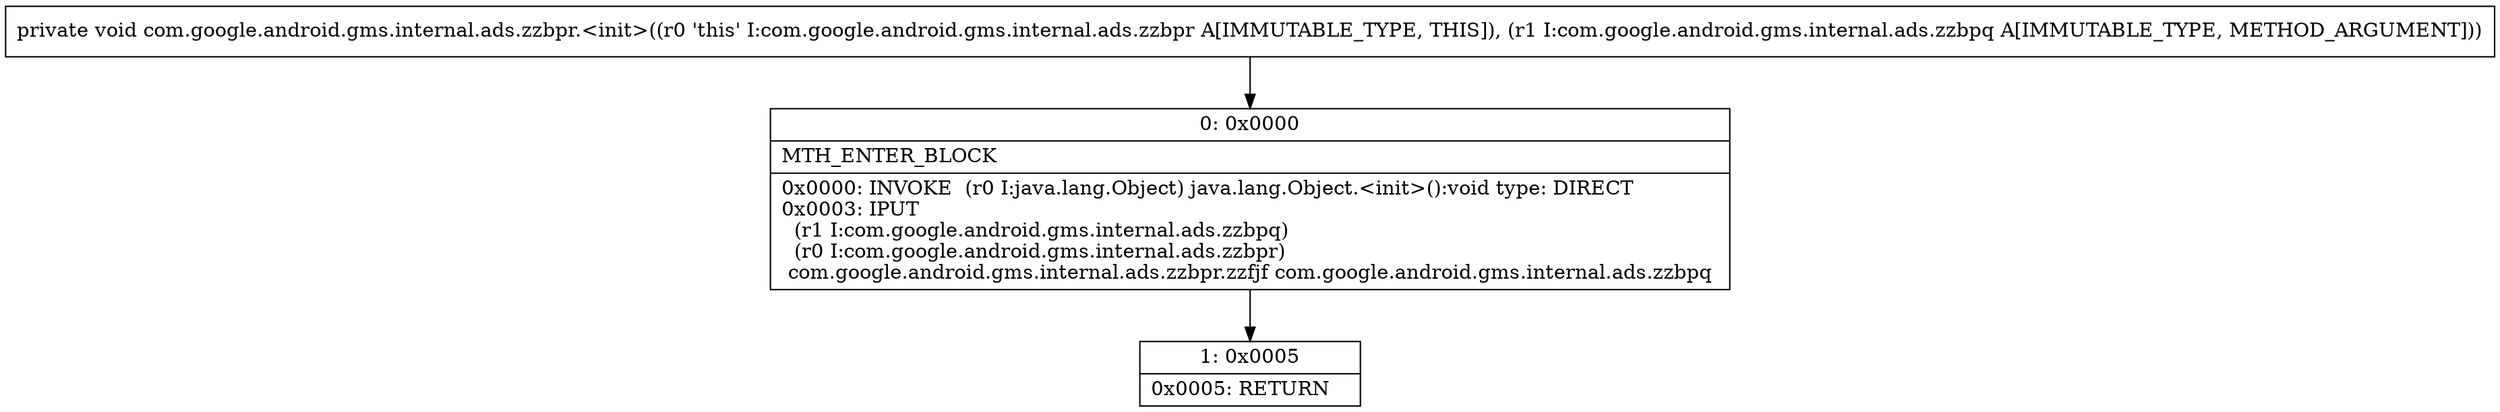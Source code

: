 digraph "CFG forcom.google.android.gms.internal.ads.zzbpr.\<init\>(Lcom\/google\/android\/gms\/internal\/ads\/zzbpq;)V" {
Node_0 [shape=record,label="{0\:\ 0x0000|MTH_ENTER_BLOCK\l|0x0000: INVOKE  (r0 I:java.lang.Object) java.lang.Object.\<init\>():void type: DIRECT \l0x0003: IPUT  \l  (r1 I:com.google.android.gms.internal.ads.zzbpq)\l  (r0 I:com.google.android.gms.internal.ads.zzbpr)\l com.google.android.gms.internal.ads.zzbpr.zzfjf com.google.android.gms.internal.ads.zzbpq \l}"];
Node_1 [shape=record,label="{1\:\ 0x0005|0x0005: RETURN   \l}"];
MethodNode[shape=record,label="{private void com.google.android.gms.internal.ads.zzbpr.\<init\>((r0 'this' I:com.google.android.gms.internal.ads.zzbpr A[IMMUTABLE_TYPE, THIS]), (r1 I:com.google.android.gms.internal.ads.zzbpq A[IMMUTABLE_TYPE, METHOD_ARGUMENT])) }"];
MethodNode -> Node_0;
Node_0 -> Node_1;
}


